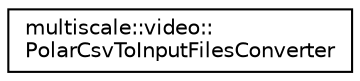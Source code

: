 digraph "Graphical Class Hierarchy"
{
  edge [fontname="Helvetica",fontsize="10",labelfontname="Helvetica",labelfontsize="10"];
  node [fontname="Helvetica",fontsize="10",shape=record];
  rankdir="LR";
  Node1 [label="multiscale::video::\lPolarCsvToInputFilesConverter",height=0.2,width=0.4,color="black", fillcolor="white", style="filled",URL="$classmultiscale_1_1video_1_1PolarCsvToInputFilesConverter.html"];
}
